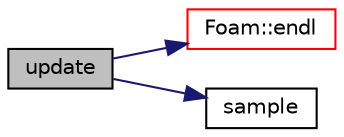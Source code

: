 digraph "update"
{
  bgcolor="transparent";
  edge [fontname="Helvetica",fontsize="10",labelfontname="Helvetica",labelfontsize="10"];
  node [fontname="Helvetica",fontsize="10",shape=record];
  rankdir="LR";
  Node313 [label="update",height=0.2,width=0.4,color="black", fillcolor="grey75", style="filled", fontcolor="black"];
  Node313 -> Node314 [color="midnightblue",fontsize="10",style="solid",fontname="Helvetica"];
  Node314 [label="Foam::endl",height=0.2,width=0.4,color="red",URL="$a21851.html#a2db8fe02a0d3909e9351bb4275b23ce4",tooltip="Add newline and flush stream. "];
  Node313 -> Node316 [color="midnightblue",fontsize="10",style="solid",fontname="Helvetica"];
  Node316 [label="sample",height=0.2,width=0.4,color="black",URL="$a30637.html#a91509d55a51a19994e76119c24ed1d47",tooltip="Sample field on surface. "];
}

